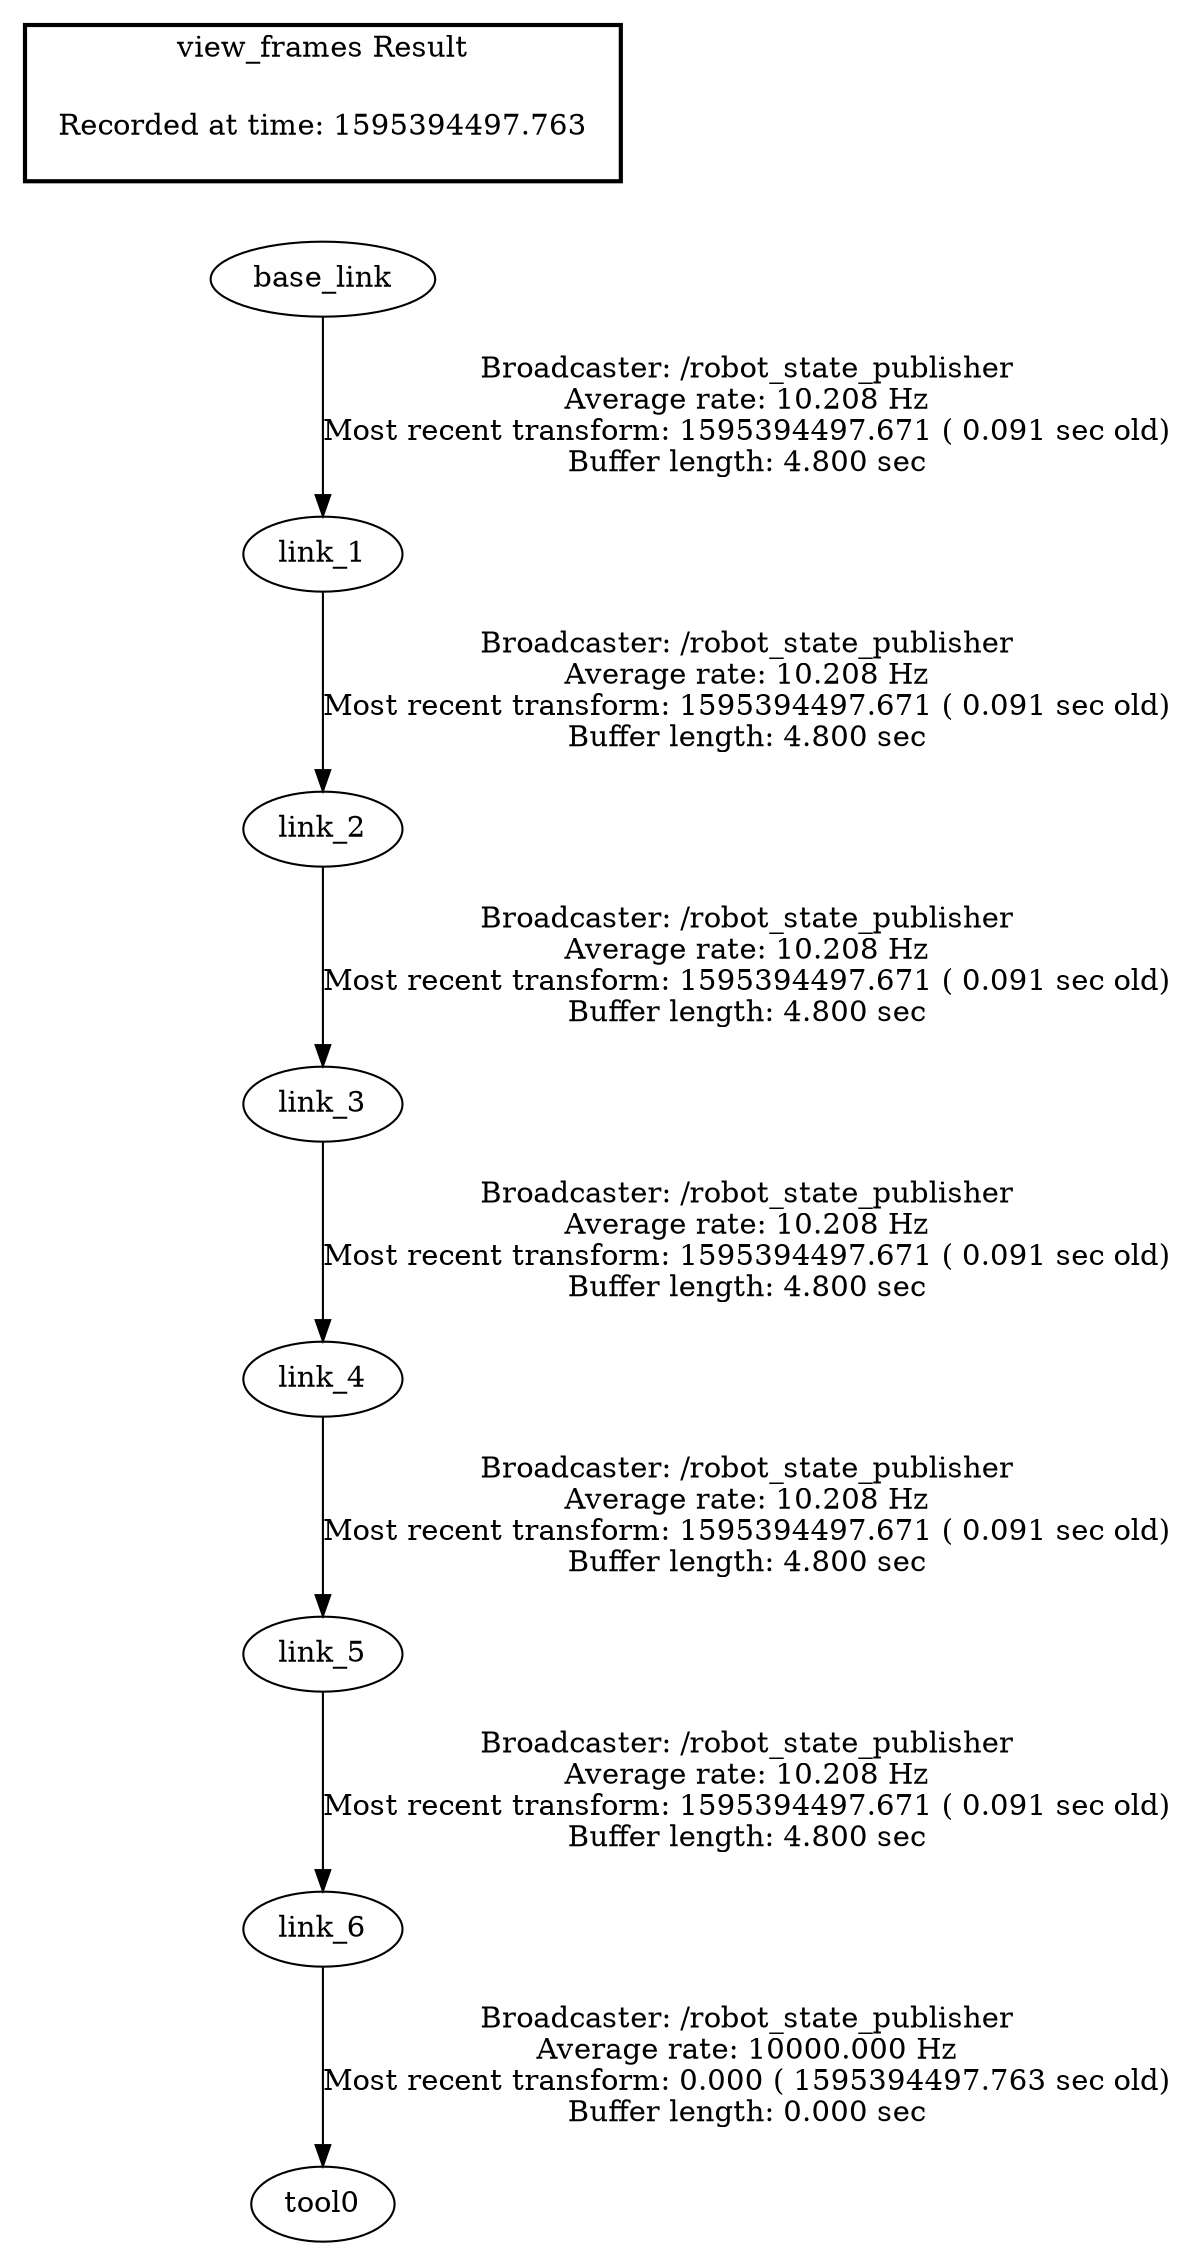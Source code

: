 digraph G {
"link_6" -> "tool0"[label="Broadcaster: /robot_state_publisher\nAverage rate: 10000.000 Hz\nMost recent transform: 0.000 ( 1595394497.763 sec old)\nBuffer length: 0.000 sec\n"];
"link_5" -> "link_6"[label="Broadcaster: /robot_state_publisher\nAverage rate: 10.208 Hz\nMost recent transform: 1595394497.671 ( 0.091 sec old)\nBuffer length: 4.800 sec\n"];
"base_link" -> "link_1"[label="Broadcaster: /robot_state_publisher\nAverage rate: 10.208 Hz\nMost recent transform: 1595394497.671 ( 0.091 sec old)\nBuffer length: 4.800 sec\n"];
"link_1" -> "link_2"[label="Broadcaster: /robot_state_publisher\nAverage rate: 10.208 Hz\nMost recent transform: 1595394497.671 ( 0.091 sec old)\nBuffer length: 4.800 sec\n"];
"link_2" -> "link_3"[label="Broadcaster: /robot_state_publisher\nAverage rate: 10.208 Hz\nMost recent transform: 1595394497.671 ( 0.091 sec old)\nBuffer length: 4.800 sec\n"];
"link_3" -> "link_4"[label="Broadcaster: /robot_state_publisher\nAverage rate: 10.208 Hz\nMost recent transform: 1595394497.671 ( 0.091 sec old)\nBuffer length: 4.800 sec\n"];
"link_4" -> "link_5"[label="Broadcaster: /robot_state_publisher\nAverage rate: 10.208 Hz\nMost recent transform: 1595394497.671 ( 0.091 sec old)\nBuffer length: 4.800 sec\n"];
edge [style=invis];
 subgraph cluster_legend { style=bold; color=black; label ="view_frames Result";
"Recorded at time: 1595394497.763"[ shape=plaintext ] ;
 }->"base_link";
}